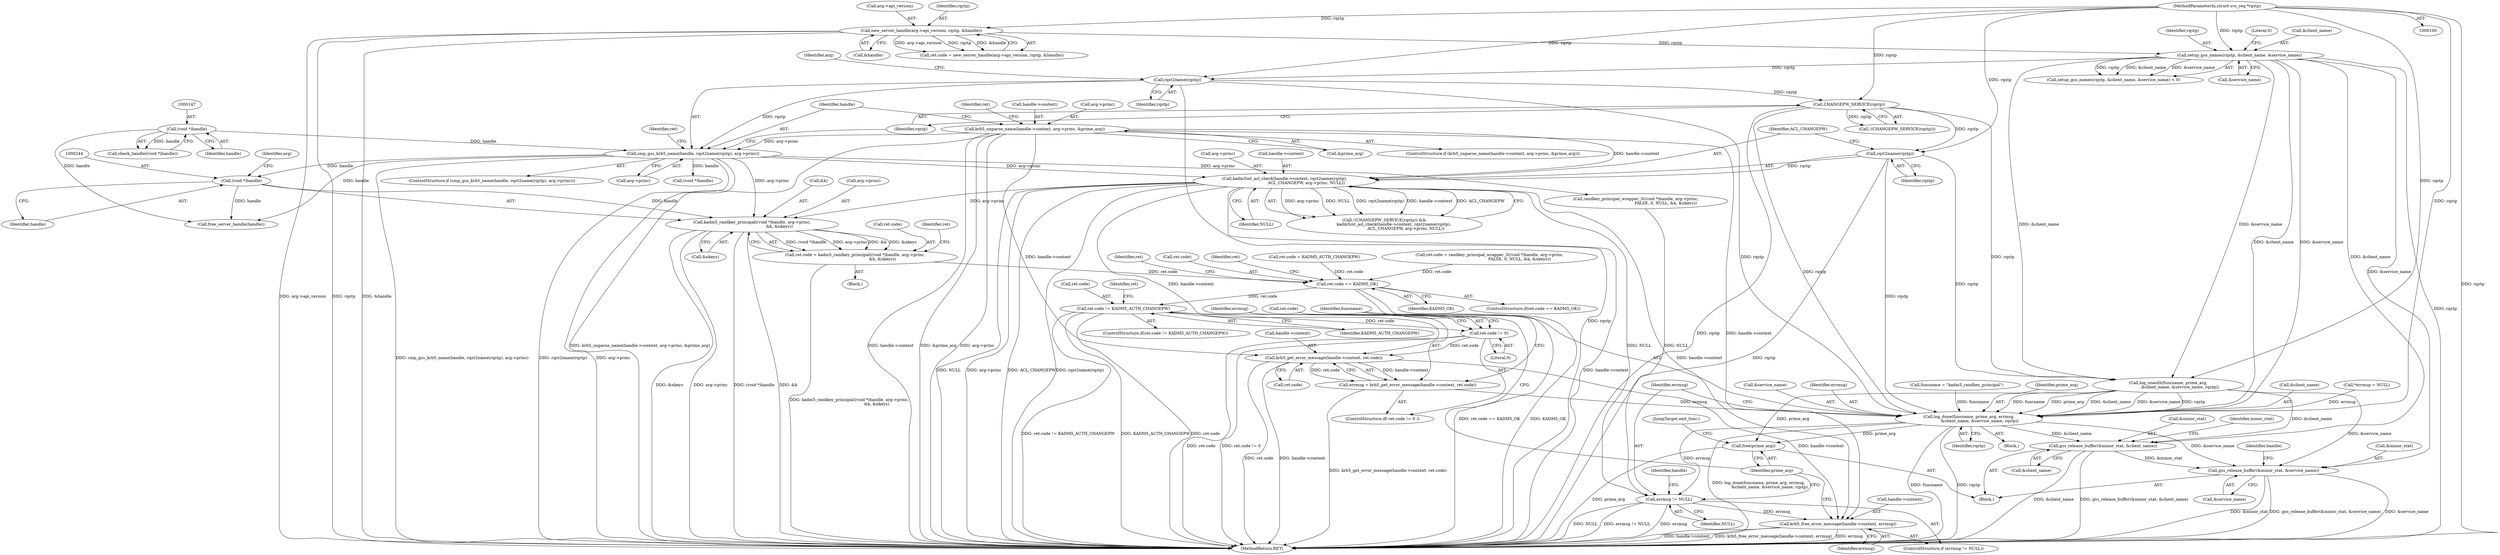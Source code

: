 digraph "0_krb5_83ed75feba32e46f736fcce0d96a0445f29b96c2_2@API" {
"1000242" [label="(Call,kadm5_randkey_principal((void *)handle, arg->princ,\n                                           &k, &nkeys))"];
"1000243" [label="(Call,(void *)handle)"];
"1000194" [label="(Call,cmp_gss_krb5_name(handle, rqst2name(rqstp), arg->princ))"];
"1000146" [label="(Call,(void *)handle)"];
"1000196" [label="(Call,rqst2name(rqstp))"];
"1000162" [label="(Call,setup_gss_names(rqstp, &client_name, &service_name))"];
"1000132" [label="(Call,new_server_handle(arg->api_version, rqstp, &handle))"];
"1000102" [label="(MethodParameterIn,struct svc_req *rqstp)"];
"1000177" [label="(Call,krb5_unparse_name(handle->context, arg->princ, &prime_arg))"];
"1000226" [label="(Call,kadm5int_acl_check(handle->context, rqst2name(rqstp),\n                                  ACL_CHANGEPW, arg->princ, NULL))"];
"1000230" [label="(Call,rqst2name(rqstp))"];
"1000224" [label="(Call,CHANGEPW_SERVICE(rqstp))"];
"1000238" [label="(Call,ret.code = kadm5_randkey_principal((void *)handle, arg->princ,\n                                           &k, &nkeys))"];
"1000269" [label="(Call,ret.code == KADM5_OK)"];
"1000286" [label="(Call,ret.code != KADM5_AUTH_CHANGEPW)"];
"1000293" [label="(Call,ret.code != 0)"];
"1000300" [label="(Call,krb5_get_error_message(handle->context, ret.code))"];
"1000298" [label="(Call,errmsg = krb5_get_error_message(handle->context, ret.code))"];
"1000307" [label="(Call,log_done(funcname, prime_arg, errmsg,\n                 &client_name, &service_name, rqstp))"];
"1000317" [label="(Call,errmsg != NULL)"];
"1000320" [label="(Call,krb5_free_error_message(handle->context, errmsg))"];
"1000325" [label="(Call,free(prime_arg))"];
"1000328" [label="(Call,gss_release_buffer(&minor_stat, &client_name))"];
"1000333" [label="(Call,gss_release_buffer(&minor_stat, &service_name))"];
"1000157" [label="(Call,funcname = \"kadm5_randkey_principal\")"];
"1000325" [label="(Call,free(prime_arg))"];
"1000298" [label="(Call,errmsg = krb5_get_error_message(handle->context, ret.code))"];
"1000137" [label="(Call,&handle)"];
"1000148" [label="(Identifier,handle)"];
"1000227" [label="(Call,handle->context)"];
"1000239" [label="(Call,ret.code)"];
"1000317" [label="(Call,errmsg != NULL)"];
"1000273" [label="(Identifier,KADM5_OK)"];
"1000133" [label="(Call,arg->api_version)"];
"1000193" [label="(ControlStructure,if (cmp_gss_krb5_name(handle, rqst2name(rqstp), arg->princ)))"];
"1000309" [label="(Identifier,prime_arg)"];
"1000230" [label="(Call,rqst2name(rqstp))"];
"1000322" [label="(Identifier,handle)"];
"1000247" [label="(Identifier,arg)"];
"1000103" [label="(Block,)"];
"1000320" [label="(Call,krb5_free_error_message(handle->context, errmsg))"];
"1000339" [label="(Identifier,handle)"];
"1000343" [label="(MethodReturn,RET)"];
"1000194" [label="(Call,cmp_gss_krb5_name(handle, rqst2name(rqstp), arg->princ))"];
"1000277" [label="(Identifier,ret)"];
"1000255" [label="(Call,log_unauth(funcname, prime_arg,\n                   &client_name, &service_name, rqstp))"];
"1000223" [label="(Call,!(CHANGEPW_SERVICE(rqstp)))"];
"1000162" [label="(Call,setup_gss_names(rqstp, &client_name, &service_name))"];
"1000294" [label="(Call,ret.code)"];
"1000321" [label="(Call,handle->context)"];
"1000232" [label="(Identifier,ACL_CHANGEPW)"];
"1000263" [label="(Call,ret.code = KADM5_AUTH_CHANGEPW)"];
"1000338" [label="(Call,free_server_handle(handle))"];
"1000315" [label="(Identifier,rqstp)"];
"1000285" [label="(ControlStructure,if(ret.code != KADM5_AUTH_CHANGEPW))"];
"1000245" [label="(Identifier,handle)"];
"1000204" [label="(Identifier,ret)"];
"1000161" [label="(Call,setup_gss_names(rqstp, &client_name, &service_name) < 0)"];
"1000196" [label="(Call,rqst2name(rqstp))"];
"1000181" [label="(Call,arg->princ)"];
"1000225" [label="(Identifier,rqstp)"];
"1000307" [label="(Call,log_done(funcname, prime_arg, errmsg,\n                 &client_name, &service_name, rqstp))"];
"1000295" [label="(Identifier,ret)"];
"1000195" [label="(Identifier,handle)"];
"1000164" [label="(Call,&client_name)"];
"1000318" [label="(Identifier,errmsg)"];
"1000237" [label="(Block,)"];
"1000334" [label="(Call,&minor_stat)"];
"1000251" [label="(Call,&nkeys)"];
"1000236" [label="(Identifier,NULL)"];
"1000242" [label="(Call,kadm5_randkey_principal((void *)handle, arg->princ,\n                                           &k, &nkeys))"];
"1000202" [label="(Call,ret.code = randkey_principal_wrapper_3((void *)handle, arg->princ,\n                                               FALSE, 0, NULL, &k, &nkeys))"];
"1000249" [label="(Call,&k)"];
"1000288" [label="(Identifier,ret)"];
"1000102" [label="(MethodParameterIn,struct svc_req *rqstp)"];
"1000270" [label="(Call,ret.code)"];
"1000146" [label="(Call,(void *)handle)"];
"1000268" [label="(ControlStructure,if(ret.code == KADM5_OK))"];
"1000290" [label="(Identifier,KADM5_AUTH_CHANGEPW)"];
"1000316" [label="(ControlStructure,if (errmsg != NULL))"];
"1000246" [label="(Call,arg->princ)"];
"1000243" [label="(Call,(void *)handle)"];
"1000311" [label="(Call,&client_name)"];
"1000326" [label="(Identifier,prime_arg)"];
"1000120" [label="(Call,*errmsg = NULL)"];
"1000297" [label="(Literal,0)"];
"1000189" [label="(Identifier,ret)"];
"1000198" [label="(Call,arg->princ)"];
"1000163" [label="(Identifier,rqstp)"];
"1000231" [label="(Identifier,rqstp)"];
"1000327" [label="(JumpTarget,exit_func:)"];
"1000301" [label="(Call,handle->context)"];
"1000238" [label="(Call,ret.code = kadm5_randkey_principal((void *)handle, arg->princ,\n                                           &k, &nkeys))"];
"1000336" [label="(Call,&service_name)"];
"1000328" [label="(Call,gss_release_buffer(&minor_stat, &client_name))"];
"1000300" [label="(Call,krb5_get_error_message(handle->context, ret.code))"];
"1000299" [label="(Identifier,errmsg)"];
"1000233" [label="(Call,arg->princ)"];
"1000128" [label="(Call,ret.code = new_server_handle(arg->api_version, rqstp, &handle))"];
"1000206" [label="(Call,randkey_principal_wrapper_3((void *)handle, arg->princ,\n                                               FALSE, 0, NULL, &k, &nkeys))"];
"1000271" [label="(Identifier,ret)"];
"1000166" [label="(Call,&service_name)"];
"1000292" [label="(ControlStructure,if( ret.code != 0 ))"];
"1000286" [label="(Call,ret.code != KADM5_AUTH_CHANGEPW)"];
"1000136" [label="(Identifier,rqstp)"];
"1000184" [label="(Call,&prime_arg)"];
"1000333" [label="(Call,gss_release_buffer(&minor_stat, &service_name))"];
"1000329" [label="(Call,&minor_stat)"];
"1000224" [label="(Call,CHANGEPW_SERVICE(rqstp))"];
"1000226" [label="(Call,kadm5int_acl_check(handle->context, rqst2name(rqstp),\n                                  ACL_CHANGEPW, arg->princ, NULL))"];
"1000304" [label="(Call,ret.code)"];
"1000145" [label="(Call,check_handle((void *)handle))"];
"1000178" [label="(Call,handle->context)"];
"1000132" [label="(Call,new_server_handle(arg->api_version, rqstp, &handle))"];
"1000199" [label="(Identifier,arg)"];
"1000177" [label="(Call,krb5_unparse_name(handle->context, arg->princ, &prime_arg))"];
"1000287" [label="(Call,ret.code)"];
"1000313" [label="(Call,&service_name)"];
"1000310" [label="(Identifier,errmsg)"];
"1000207" [label="(Call,(void *)handle)"];
"1000293" [label="(Call,ret.code != 0)"];
"1000291" [label="(Block,)"];
"1000176" [label="(ControlStructure,if (krb5_unparse_name(handle->context, arg->princ, &prime_arg)))"];
"1000331" [label="(Call,&client_name)"];
"1000197" [label="(Identifier,rqstp)"];
"1000222" [label="(Call,!(CHANGEPW_SERVICE(rqstp)) &&\n               kadm5int_acl_check(handle->context, rqst2name(rqstp),\n                                  ACL_CHANGEPW, arg->princ, NULL))"];
"1000168" [label="(Literal,0)"];
"1000269" [label="(Call,ret.code == KADM5_OK)"];
"1000319" [label="(Identifier,NULL)"];
"1000324" [label="(Identifier,errmsg)"];
"1000308" [label="(Identifier,funcname)"];
"1000335" [label="(Identifier,minor_stat)"];
"1000242" -> "1000238"  [label="AST: "];
"1000242" -> "1000251"  [label="CFG: "];
"1000243" -> "1000242"  [label="AST: "];
"1000246" -> "1000242"  [label="AST: "];
"1000249" -> "1000242"  [label="AST: "];
"1000251" -> "1000242"  [label="AST: "];
"1000238" -> "1000242"  [label="CFG: "];
"1000242" -> "1000343"  [label="DDG: &nkeys"];
"1000242" -> "1000343"  [label="DDG: arg->princ"];
"1000242" -> "1000343"  [label="DDG: (void *)handle"];
"1000242" -> "1000343"  [label="DDG: &k"];
"1000242" -> "1000238"  [label="DDG: (void *)handle"];
"1000242" -> "1000238"  [label="DDG: arg->princ"];
"1000242" -> "1000238"  [label="DDG: &k"];
"1000242" -> "1000238"  [label="DDG: &nkeys"];
"1000243" -> "1000242"  [label="DDG: handle"];
"1000226" -> "1000242"  [label="DDG: arg->princ"];
"1000194" -> "1000242"  [label="DDG: arg->princ"];
"1000243" -> "1000245"  [label="CFG: "];
"1000244" -> "1000243"  [label="AST: "];
"1000245" -> "1000243"  [label="AST: "];
"1000247" -> "1000243"  [label="CFG: "];
"1000194" -> "1000243"  [label="DDG: handle"];
"1000243" -> "1000338"  [label="DDG: handle"];
"1000194" -> "1000193"  [label="AST: "];
"1000194" -> "1000198"  [label="CFG: "];
"1000195" -> "1000194"  [label="AST: "];
"1000196" -> "1000194"  [label="AST: "];
"1000198" -> "1000194"  [label="AST: "];
"1000204" -> "1000194"  [label="CFG: "];
"1000225" -> "1000194"  [label="CFG: "];
"1000194" -> "1000343"  [label="DDG: cmp_gss_krb5_name(handle, rqst2name(rqstp), arg->princ)"];
"1000194" -> "1000343"  [label="DDG: rqst2name(rqstp)"];
"1000194" -> "1000343"  [label="DDG: arg->princ"];
"1000146" -> "1000194"  [label="DDG: handle"];
"1000196" -> "1000194"  [label="DDG: rqstp"];
"1000177" -> "1000194"  [label="DDG: arg->princ"];
"1000194" -> "1000207"  [label="DDG: handle"];
"1000194" -> "1000206"  [label="DDG: arg->princ"];
"1000194" -> "1000226"  [label="DDG: arg->princ"];
"1000194" -> "1000338"  [label="DDG: handle"];
"1000146" -> "1000145"  [label="AST: "];
"1000146" -> "1000148"  [label="CFG: "];
"1000147" -> "1000146"  [label="AST: "];
"1000148" -> "1000146"  [label="AST: "];
"1000145" -> "1000146"  [label="CFG: "];
"1000146" -> "1000145"  [label="DDG: handle"];
"1000146" -> "1000338"  [label="DDG: handle"];
"1000196" -> "1000197"  [label="CFG: "];
"1000197" -> "1000196"  [label="AST: "];
"1000199" -> "1000196"  [label="CFG: "];
"1000196" -> "1000343"  [label="DDG: rqstp"];
"1000162" -> "1000196"  [label="DDG: rqstp"];
"1000102" -> "1000196"  [label="DDG: rqstp"];
"1000196" -> "1000224"  [label="DDG: rqstp"];
"1000196" -> "1000307"  [label="DDG: rqstp"];
"1000162" -> "1000161"  [label="AST: "];
"1000162" -> "1000166"  [label="CFG: "];
"1000163" -> "1000162"  [label="AST: "];
"1000164" -> "1000162"  [label="AST: "];
"1000166" -> "1000162"  [label="AST: "];
"1000168" -> "1000162"  [label="CFG: "];
"1000162" -> "1000343"  [label="DDG: rqstp"];
"1000162" -> "1000161"  [label="DDG: rqstp"];
"1000162" -> "1000161"  [label="DDG: &client_name"];
"1000162" -> "1000161"  [label="DDG: &service_name"];
"1000132" -> "1000162"  [label="DDG: rqstp"];
"1000102" -> "1000162"  [label="DDG: rqstp"];
"1000162" -> "1000255"  [label="DDG: &client_name"];
"1000162" -> "1000255"  [label="DDG: &service_name"];
"1000162" -> "1000307"  [label="DDG: &client_name"];
"1000162" -> "1000307"  [label="DDG: &service_name"];
"1000162" -> "1000328"  [label="DDG: &client_name"];
"1000162" -> "1000333"  [label="DDG: &service_name"];
"1000132" -> "1000128"  [label="AST: "];
"1000132" -> "1000137"  [label="CFG: "];
"1000133" -> "1000132"  [label="AST: "];
"1000136" -> "1000132"  [label="AST: "];
"1000137" -> "1000132"  [label="AST: "];
"1000128" -> "1000132"  [label="CFG: "];
"1000132" -> "1000343"  [label="DDG: arg->api_version"];
"1000132" -> "1000343"  [label="DDG: rqstp"];
"1000132" -> "1000343"  [label="DDG: &handle"];
"1000132" -> "1000128"  [label="DDG: arg->api_version"];
"1000132" -> "1000128"  [label="DDG: rqstp"];
"1000132" -> "1000128"  [label="DDG: &handle"];
"1000102" -> "1000132"  [label="DDG: rqstp"];
"1000102" -> "1000100"  [label="AST: "];
"1000102" -> "1000343"  [label="DDG: rqstp"];
"1000102" -> "1000224"  [label="DDG: rqstp"];
"1000102" -> "1000230"  [label="DDG: rqstp"];
"1000102" -> "1000255"  [label="DDG: rqstp"];
"1000102" -> "1000307"  [label="DDG: rqstp"];
"1000177" -> "1000176"  [label="AST: "];
"1000177" -> "1000184"  [label="CFG: "];
"1000178" -> "1000177"  [label="AST: "];
"1000181" -> "1000177"  [label="AST: "];
"1000184" -> "1000177"  [label="AST: "];
"1000189" -> "1000177"  [label="CFG: "];
"1000195" -> "1000177"  [label="CFG: "];
"1000177" -> "1000343"  [label="DDG: handle->context"];
"1000177" -> "1000343"  [label="DDG: &prime_arg"];
"1000177" -> "1000343"  [label="DDG: arg->princ"];
"1000177" -> "1000343"  [label="DDG: krb5_unparse_name(handle->context, arg->princ, &prime_arg)"];
"1000177" -> "1000226"  [label="DDG: handle->context"];
"1000177" -> "1000300"  [label="DDG: handle->context"];
"1000177" -> "1000320"  [label="DDG: handle->context"];
"1000226" -> "1000222"  [label="AST: "];
"1000226" -> "1000236"  [label="CFG: "];
"1000227" -> "1000226"  [label="AST: "];
"1000230" -> "1000226"  [label="AST: "];
"1000232" -> "1000226"  [label="AST: "];
"1000233" -> "1000226"  [label="AST: "];
"1000236" -> "1000226"  [label="AST: "];
"1000222" -> "1000226"  [label="CFG: "];
"1000226" -> "1000343"  [label="DDG: handle->context"];
"1000226" -> "1000343"  [label="DDG: NULL"];
"1000226" -> "1000343"  [label="DDG: arg->princ"];
"1000226" -> "1000343"  [label="DDG: ACL_CHANGEPW"];
"1000226" -> "1000343"  [label="DDG: rqst2name(rqstp)"];
"1000226" -> "1000222"  [label="DDG: arg->princ"];
"1000226" -> "1000222"  [label="DDG: NULL"];
"1000226" -> "1000222"  [label="DDG: rqst2name(rqstp)"];
"1000226" -> "1000222"  [label="DDG: handle->context"];
"1000226" -> "1000222"  [label="DDG: ACL_CHANGEPW"];
"1000230" -> "1000226"  [label="DDG: rqstp"];
"1000226" -> "1000300"  [label="DDG: handle->context"];
"1000226" -> "1000317"  [label="DDG: NULL"];
"1000226" -> "1000320"  [label="DDG: handle->context"];
"1000230" -> "1000231"  [label="CFG: "];
"1000231" -> "1000230"  [label="AST: "];
"1000232" -> "1000230"  [label="CFG: "];
"1000230" -> "1000343"  [label="DDG: rqstp"];
"1000224" -> "1000230"  [label="DDG: rqstp"];
"1000230" -> "1000255"  [label="DDG: rqstp"];
"1000230" -> "1000307"  [label="DDG: rqstp"];
"1000224" -> "1000223"  [label="AST: "];
"1000224" -> "1000225"  [label="CFG: "];
"1000225" -> "1000224"  [label="AST: "];
"1000223" -> "1000224"  [label="CFG: "];
"1000224" -> "1000343"  [label="DDG: rqstp"];
"1000224" -> "1000223"  [label="DDG: rqstp"];
"1000224" -> "1000255"  [label="DDG: rqstp"];
"1000224" -> "1000307"  [label="DDG: rqstp"];
"1000238" -> "1000237"  [label="AST: "];
"1000239" -> "1000238"  [label="AST: "];
"1000271" -> "1000238"  [label="CFG: "];
"1000238" -> "1000343"  [label="DDG: kadm5_randkey_principal((void *)handle, arg->princ,\n                                           &k, &nkeys)"];
"1000238" -> "1000269"  [label="DDG: ret.code"];
"1000269" -> "1000268"  [label="AST: "];
"1000269" -> "1000273"  [label="CFG: "];
"1000270" -> "1000269"  [label="AST: "];
"1000273" -> "1000269"  [label="AST: "];
"1000277" -> "1000269"  [label="CFG: "];
"1000288" -> "1000269"  [label="CFG: "];
"1000269" -> "1000343"  [label="DDG: ret.code == KADM5_OK"];
"1000269" -> "1000343"  [label="DDG: KADM5_OK"];
"1000263" -> "1000269"  [label="DDG: ret.code"];
"1000202" -> "1000269"  [label="DDG: ret.code"];
"1000269" -> "1000286"  [label="DDG: ret.code"];
"1000286" -> "1000285"  [label="AST: "];
"1000286" -> "1000290"  [label="CFG: "];
"1000287" -> "1000286"  [label="AST: "];
"1000290" -> "1000286"  [label="AST: "];
"1000295" -> "1000286"  [label="CFG: "];
"1000326" -> "1000286"  [label="CFG: "];
"1000286" -> "1000343"  [label="DDG: ret.code != KADM5_AUTH_CHANGEPW"];
"1000286" -> "1000343"  [label="DDG: KADM5_AUTH_CHANGEPW"];
"1000286" -> "1000343"  [label="DDG: ret.code"];
"1000286" -> "1000293"  [label="DDG: ret.code"];
"1000293" -> "1000292"  [label="AST: "];
"1000293" -> "1000297"  [label="CFG: "];
"1000294" -> "1000293"  [label="AST: "];
"1000297" -> "1000293"  [label="AST: "];
"1000299" -> "1000293"  [label="CFG: "];
"1000308" -> "1000293"  [label="CFG: "];
"1000293" -> "1000343"  [label="DDG: ret.code"];
"1000293" -> "1000343"  [label="DDG: ret.code != 0"];
"1000293" -> "1000300"  [label="DDG: ret.code"];
"1000300" -> "1000298"  [label="AST: "];
"1000300" -> "1000304"  [label="CFG: "];
"1000301" -> "1000300"  [label="AST: "];
"1000304" -> "1000300"  [label="AST: "];
"1000298" -> "1000300"  [label="CFG: "];
"1000300" -> "1000343"  [label="DDG: ret.code"];
"1000300" -> "1000343"  [label="DDG: handle->context"];
"1000300" -> "1000298"  [label="DDG: handle->context"];
"1000300" -> "1000298"  [label="DDG: ret.code"];
"1000300" -> "1000320"  [label="DDG: handle->context"];
"1000298" -> "1000292"  [label="AST: "];
"1000299" -> "1000298"  [label="AST: "];
"1000308" -> "1000298"  [label="CFG: "];
"1000298" -> "1000343"  [label="DDG: krb5_get_error_message(handle->context, ret.code)"];
"1000298" -> "1000307"  [label="DDG: errmsg"];
"1000307" -> "1000291"  [label="AST: "];
"1000307" -> "1000315"  [label="CFG: "];
"1000308" -> "1000307"  [label="AST: "];
"1000309" -> "1000307"  [label="AST: "];
"1000310" -> "1000307"  [label="AST: "];
"1000311" -> "1000307"  [label="AST: "];
"1000313" -> "1000307"  [label="AST: "];
"1000315" -> "1000307"  [label="AST: "];
"1000318" -> "1000307"  [label="CFG: "];
"1000307" -> "1000343"  [label="DDG: rqstp"];
"1000307" -> "1000343"  [label="DDG: log_done(funcname, prime_arg, errmsg,\n                 &client_name, &service_name, rqstp)"];
"1000307" -> "1000343"  [label="DDG: funcname"];
"1000157" -> "1000307"  [label="DDG: funcname"];
"1000255" -> "1000307"  [label="DDG: funcname"];
"1000255" -> "1000307"  [label="DDG: prime_arg"];
"1000255" -> "1000307"  [label="DDG: &client_name"];
"1000255" -> "1000307"  [label="DDG: &service_name"];
"1000255" -> "1000307"  [label="DDG: rqstp"];
"1000120" -> "1000307"  [label="DDG: errmsg"];
"1000307" -> "1000317"  [label="DDG: errmsg"];
"1000307" -> "1000325"  [label="DDG: prime_arg"];
"1000307" -> "1000328"  [label="DDG: &client_name"];
"1000307" -> "1000333"  [label="DDG: &service_name"];
"1000317" -> "1000316"  [label="AST: "];
"1000317" -> "1000319"  [label="CFG: "];
"1000318" -> "1000317"  [label="AST: "];
"1000319" -> "1000317"  [label="AST: "];
"1000322" -> "1000317"  [label="CFG: "];
"1000326" -> "1000317"  [label="CFG: "];
"1000317" -> "1000343"  [label="DDG: errmsg"];
"1000317" -> "1000343"  [label="DDG: NULL"];
"1000317" -> "1000343"  [label="DDG: errmsg != NULL"];
"1000206" -> "1000317"  [label="DDG: NULL"];
"1000317" -> "1000320"  [label="DDG: errmsg"];
"1000320" -> "1000316"  [label="AST: "];
"1000320" -> "1000324"  [label="CFG: "];
"1000321" -> "1000320"  [label="AST: "];
"1000324" -> "1000320"  [label="AST: "];
"1000326" -> "1000320"  [label="CFG: "];
"1000320" -> "1000343"  [label="DDG: errmsg"];
"1000320" -> "1000343"  [label="DDG: handle->context"];
"1000320" -> "1000343"  [label="DDG: krb5_free_error_message(handle->context, errmsg)"];
"1000325" -> "1000103"  [label="AST: "];
"1000325" -> "1000326"  [label="CFG: "];
"1000326" -> "1000325"  [label="AST: "];
"1000327" -> "1000325"  [label="CFG: "];
"1000325" -> "1000343"  [label="DDG: prime_arg"];
"1000255" -> "1000325"  [label="DDG: prime_arg"];
"1000328" -> "1000103"  [label="AST: "];
"1000328" -> "1000331"  [label="CFG: "];
"1000329" -> "1000328"  [label="AST: "];
"1000331" -> "1000328"  [label="AST: "];
"1000335" -> "1000328"  [label="CFG: "];
"1000328" -> "1000343"  [label="DDG: &client_name"];
"1000328" -> "1000343"  [label="DDG: gss_release_buffer(&minor_stat, &client_name)"];
"1000255" -> "1000328"  [label="DDG: &client_name"];
"1000328" -> "1000333"  [label="DDG: &minor_stat"];
"1000333" -> "1000103"  [label="AST: "];
"1000333" -> "1000336"  [label="CFG: "];
"1000334" -> "1000333"  [label="AST: "];
"1000336" -> "1000333"  [label="AST: "];
"1000339" -> "1000333"  [label="CFG: "];
"1000333" -> "1000343"  [label="DDG: &minor_stat"];
"1000333" -> "1000343"  [label="DDG: gss_release_buffer(&minor_stat, &service_name)"];
"1000333" -> "1000343"  [label="DDG: &service_name"];
"1000255" -> "1000333"  [label="DDG: &service_name"];
}
